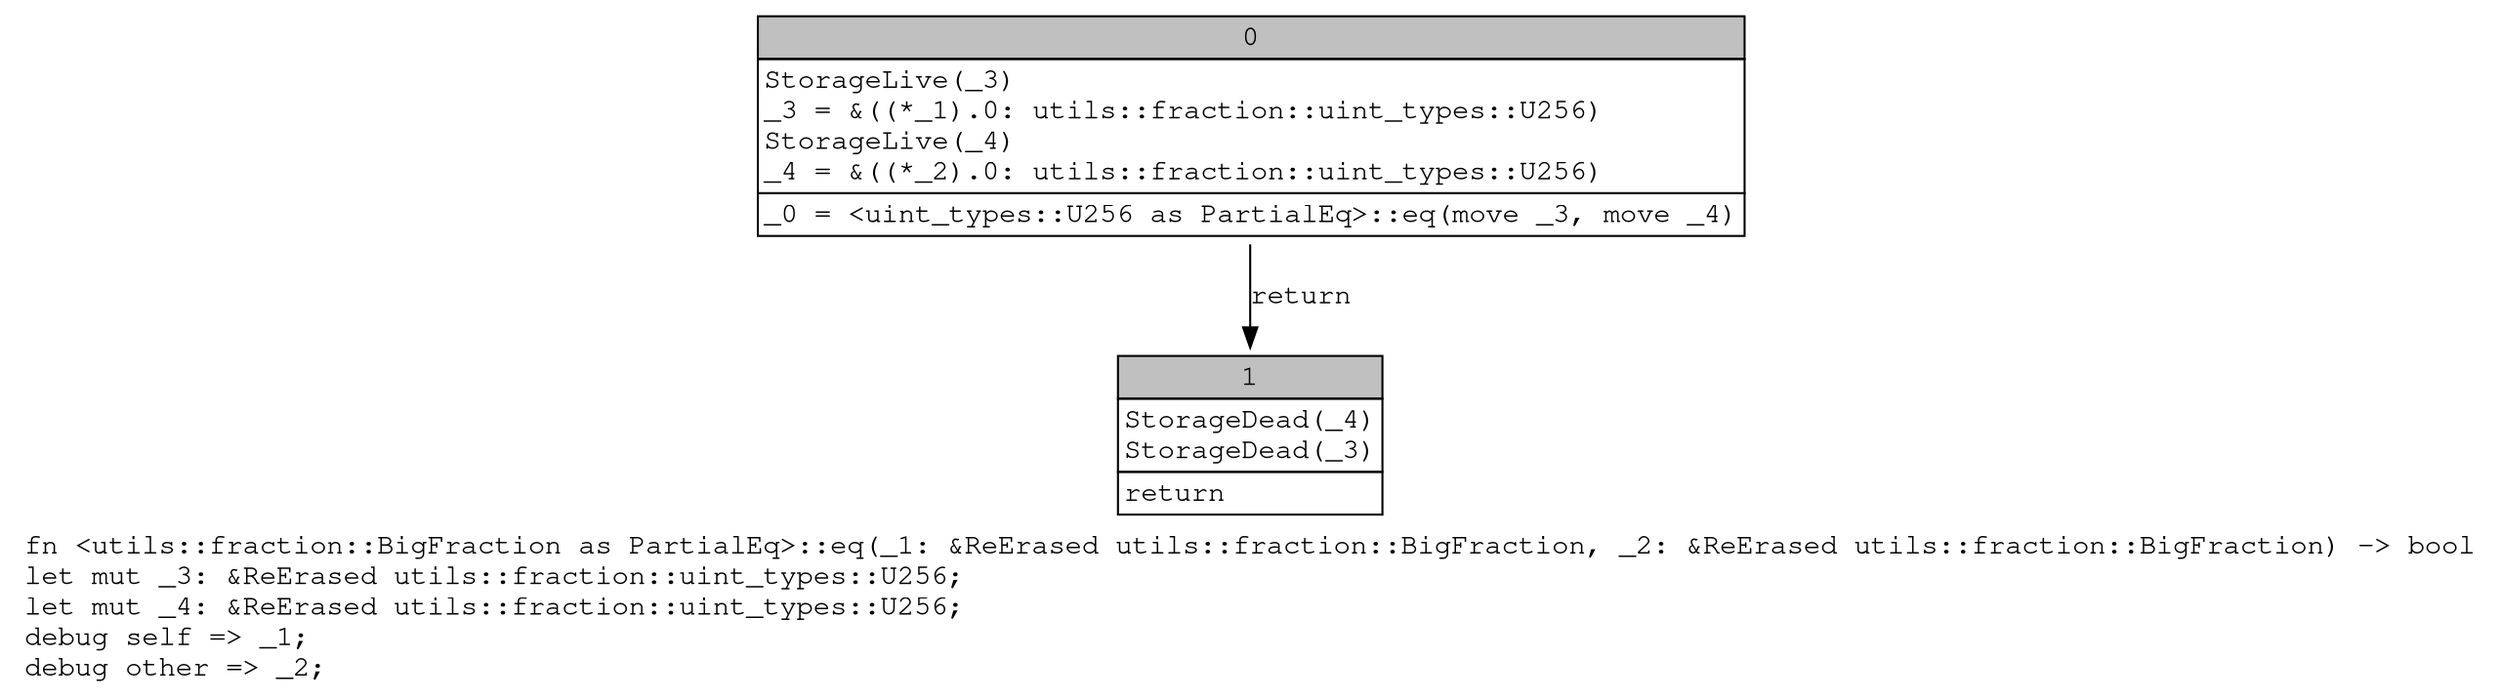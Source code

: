 digraph Mir_0_12370 {
    graph [fontname="Courier, monospace"];
    node [fontname="Courier, monospace"];
    edge [fontname="Courier, monospace"];
    label=<fn &lt;utils::fraction::BigFraction as PartialEq&gt;::eq(_1: &amp;ReErased utils::fraction::BigFraction, _2: &amp;ReErased utils::fraction::BigFraction) -&gt; bool<br align="left"/>let mut _3: &amp;ReErased utils::fraction::uint_types::U256;<br align="left"/>let mut _4: &amp;ReErased utils::fraction::uint_types::U256;<br align="left"/>debug self =&gt; _1;<br align="left"/>debug other =&gt; _2;<br align="left"/>>;
    bb0__0_12370 [shape="none", label=<<table border="0" cellborder="1" cellspacing="0"><tr><td bgcolor="gray" align="center" colspan="1">0</td></tr><tr><td align="left" balign="left">StorageLive(_3)<br/>_3 = &amp;((*_1).0: utils::fraction::uint_types::U256)<br/>StorageLive(_4)<br/>_4 = &amp;((*_2).0: utils::fraction::uint_types::U256)<br/></td></tr><tr><td align="left">_0 = &lt;uint_types::U256 as PartialEq&gt;::eq(move _3, move _4)</td></tr></table>>];
    bb1__0_12370 [shape="none", label=<<table border="0" cellborder="1" cellspacing="0"><tr><td bgcolor="gray" align="center" colspan="1">1</td></tr><tr><td align="left" balign="left">StorageDead(_4)<br/>StorageDead(_3)<br/></td></tr><tr><td align="left">return</td></tr></table>>];
    bb0__0_12370 -> bb1__0_12370 [label="return"];
}
